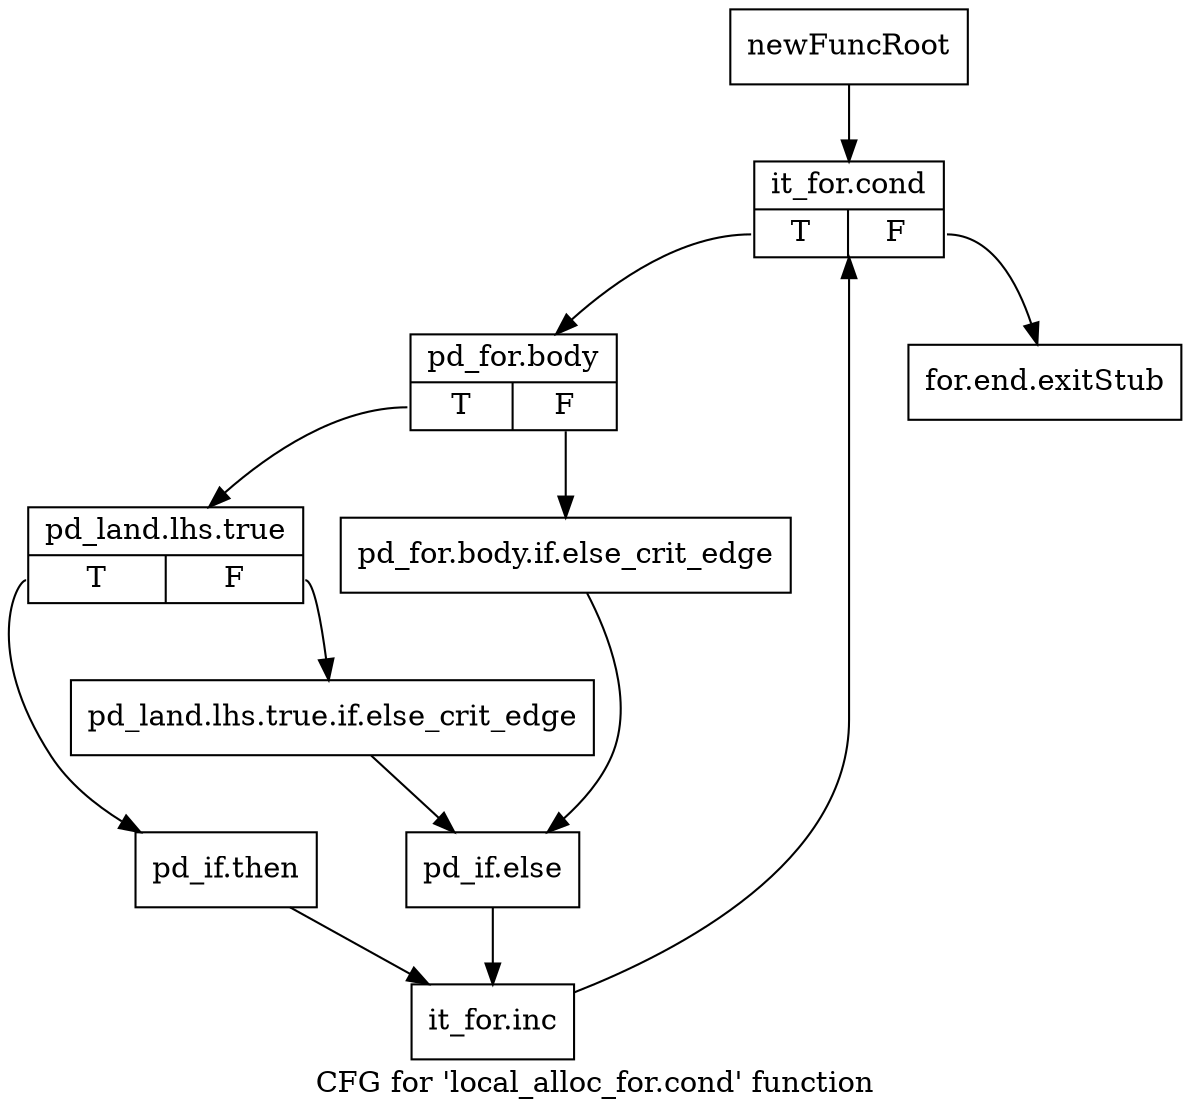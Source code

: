 digraph "CFG for 'local_alloc_for.cond' function" {
	label="CFG for 'local_alloc_for.cond' function";

	Node0xb3f9770 [shape=record,label="{newFuncRoot}"];
	Node0xb3f9770 -> Node0xb3f9c50;
	Node0xb3f9c00 [shape=record,label="{for.end.exitStub}"];
	Node0xb3f9c50 [shape=record,label="{it_for.cond|{<s0>T|<s1>F}}"];
	Node0xb3f9c50:s0 -> Node0xb3f9ca0;
	Node0xb3f9c50:s1 -> Node0xb3f9c00;
	Node0xb3f9ca0 [shape=record,label="{pd_for.body|{<s0>T|<s1>F}}"];
	Node0xb3f9ca0:s0 -> Node0xb3f9d40;
	Node0xb3f9ca0:s1 -> Node0xb3f9cf0;
	Node0xb3f9cf0 [shape=record,label="{pd_for.body.if.else_crit_edge}"];
	Node0xb3f9cf0 -> Node0xb3f9de0;
	Node0xb3f9d40 [shape=record,label="{pd_land.lhs.true|{<s0>T|<s1>F}}"];
	Node0xb3f9d40:s0 -> Node0xb3f9e30;
	Node0xb3f9d40:s1 -> Node0xb3f9d90;
	Node0xb3f9d90 [shape=record,label="{pd_land.lhs.true.if.else_crit_edge}"];
	Node0xb3f9d90 -> Node0xb3f9de0;
	Node0xb3f9de0 [shape=record,label="{pd_if.else}"];
	Node0xb3f9de0 -> Node0xb3f9e80;
	Node0xb3f9e30 [shape=record,label="{pd_if.then}"];
	Node0xb3f9e30 -> Node0xb3f9e80;
	Node0xb3f9e80 [shape=record,label="{it_for.inc}"];
	Node0xb3f9e80 -> Node0xb3f9c50;
}

